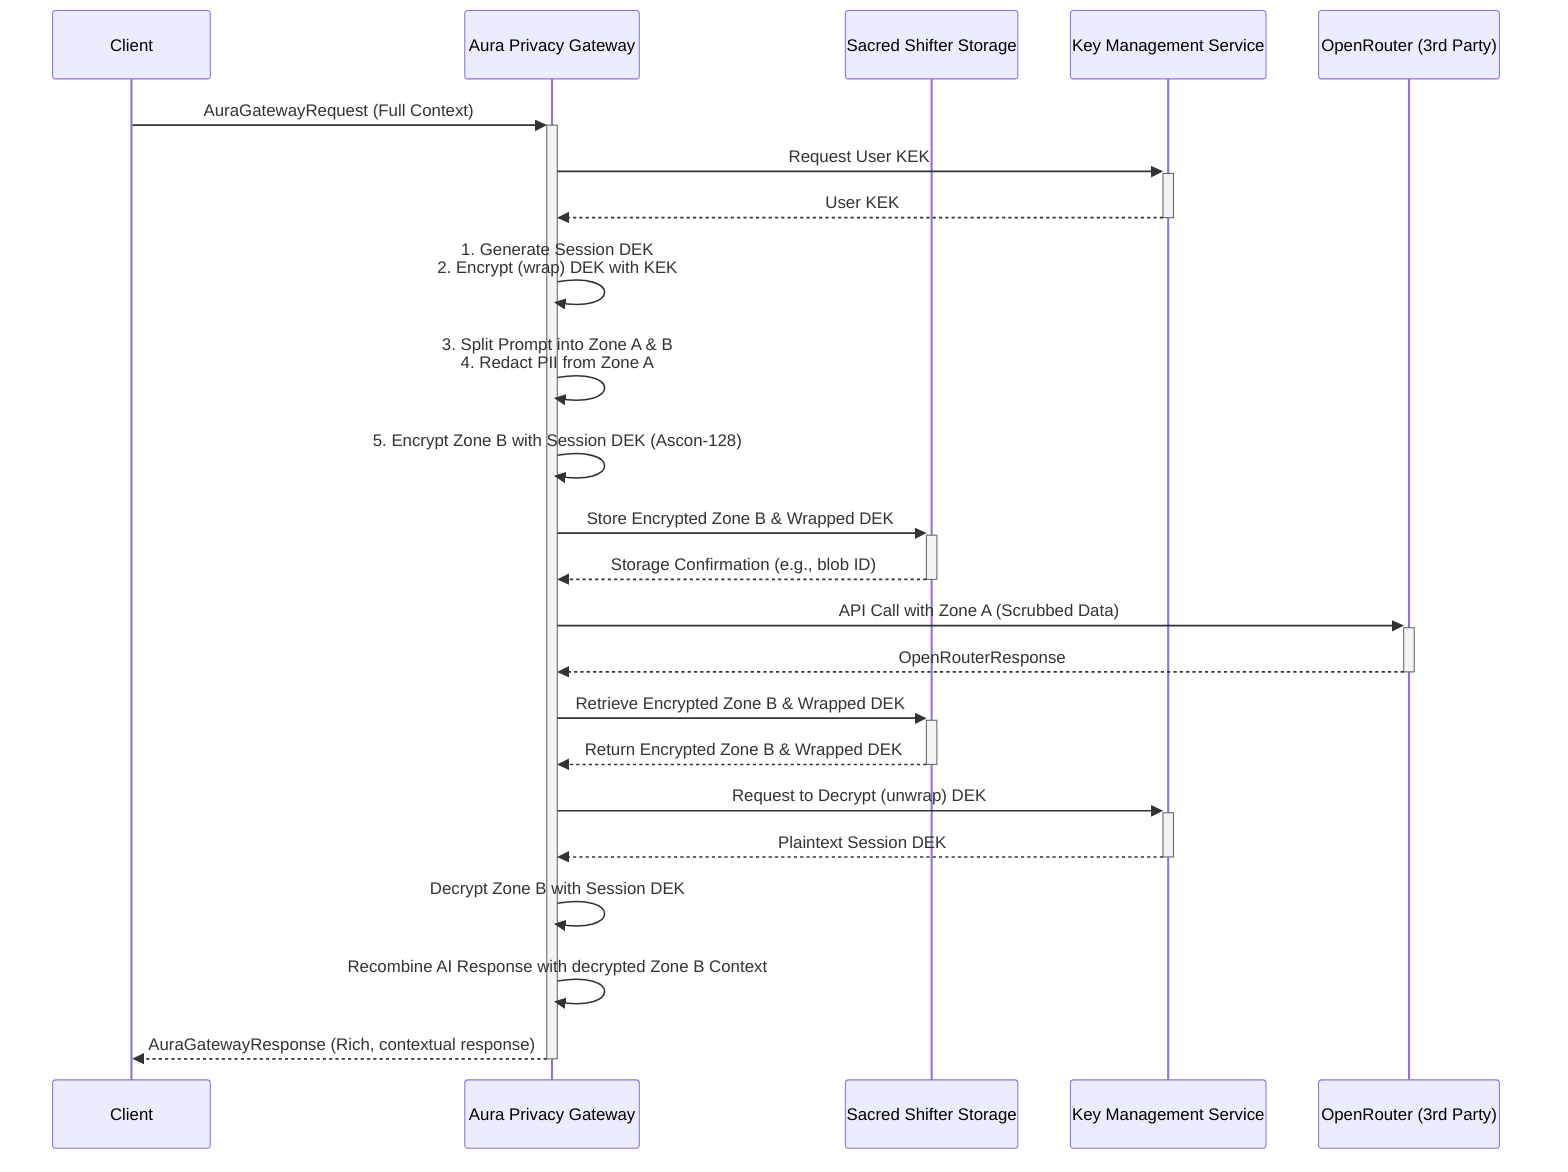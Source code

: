 sequenceDiagram
    participant Client
    participant APG as Aura Privacy Gateway
    participant Storage as Sacred Shifter Storage
    participant KMS as Key Management Service
    participant OpenRouter as OpenRouter (3rd Party)

    Client->>+APG: AuraGatewayRequest (Full Context)
    APG->>+KMS: Request User KEK
    KMS-->>-APG: User KEK
    APG->>APG: 1. Generate Session DEK<br>2. Encrypt (wrap) DEK with KEK
    APG->>APG: 3. Split Prompt into Zone A & B<br>4. Redact PII from Zone A
    APG->>APG: 5. Encrypt Zone B with Session DEK (Ascon-128)
    APG->>+Storage: Store Encrypted Zone B & Wrapped DEK
    Storage-->>-APG: Storage Confirmation (e.g., blob ID)
    APG->>+OpenRouter: API Call with Zone A (Scrubbed Data)
    OpenRouter-->>-APG: OpenRouterResponse
    APG->>+Storage: Retrieve Encrypted Zone B & Wrapped DEK
    Storage-->>-APG: Return Encrypted Zone B & Wrapped DEK
    APG->>+KMS: Request to Decrypt (unwrap) DEK
    KMS-->>-APG: Plaintext Session DEK
    APG->>APG: Decrypt Zone B with Session DEK
    APG->>APG: Recombine AI Response with decrypted Zone B Context
    APG-->>-Client: AuraGatewayResponse (Rich, contextual response)